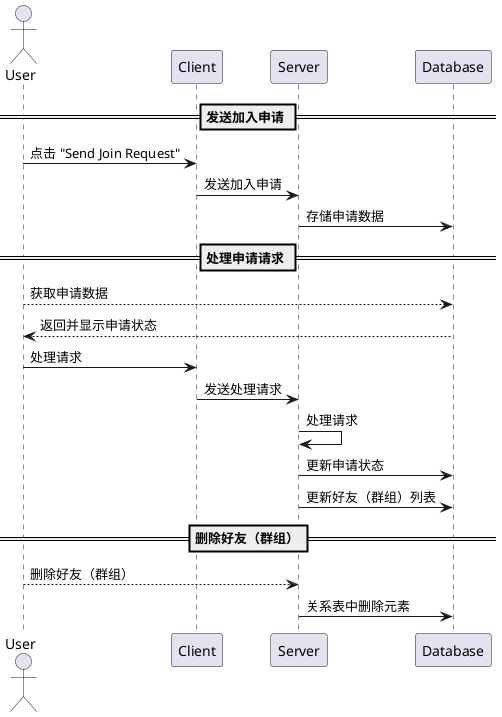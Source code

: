 @startuml 好友（群组）加入申请流程图
actor User
participant Client
participant Server
participant Database

== 发送加入申请 ==

User -> Client: 点击 "Send Join Request"
Client -> Server: 发送加入申请
Server -> Database: 存储申请数据

== 处理申请请求 ==

User  --> Database: 获取申请数据
Database --> User: 返回并显示申请状态
User -> Client: 处理请求
Client -> Server: 发送处理请求
Server -> Server: 处理请求
Server -> Database: 更新申请状态
Server -> Database: 更新好友（群组）列表

== 删除好友（群组）==
User --> Server: 删除好友（群组）
Server -> Database: 关系表中删除元素

@enduml
